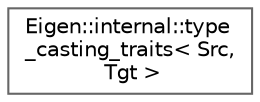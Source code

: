 digraph "Graphical Class Hierarchy"
{
 // LATEX_PDF_SIZE
  bgcolor="transparent";
  edge [fontname=Helvetica,fontsize=10,labelfontname=Helvetica,labelfontsize=10];
  node [fontname=Helvetica,fontsize=10,shape=box,height=0.2,width=0.4];
  rankdir="LR";
  Node0 [id="Node000000",label="Eigen::internal::type\l_casting_traits\< Src,\l Tgt \>",height=0.2,width=0.4,color="grey40", fillcolor="white", style="filled",URL="$structEigen_1_1internal_1_1type__casting__traits.html",tooltip=" "];
}
